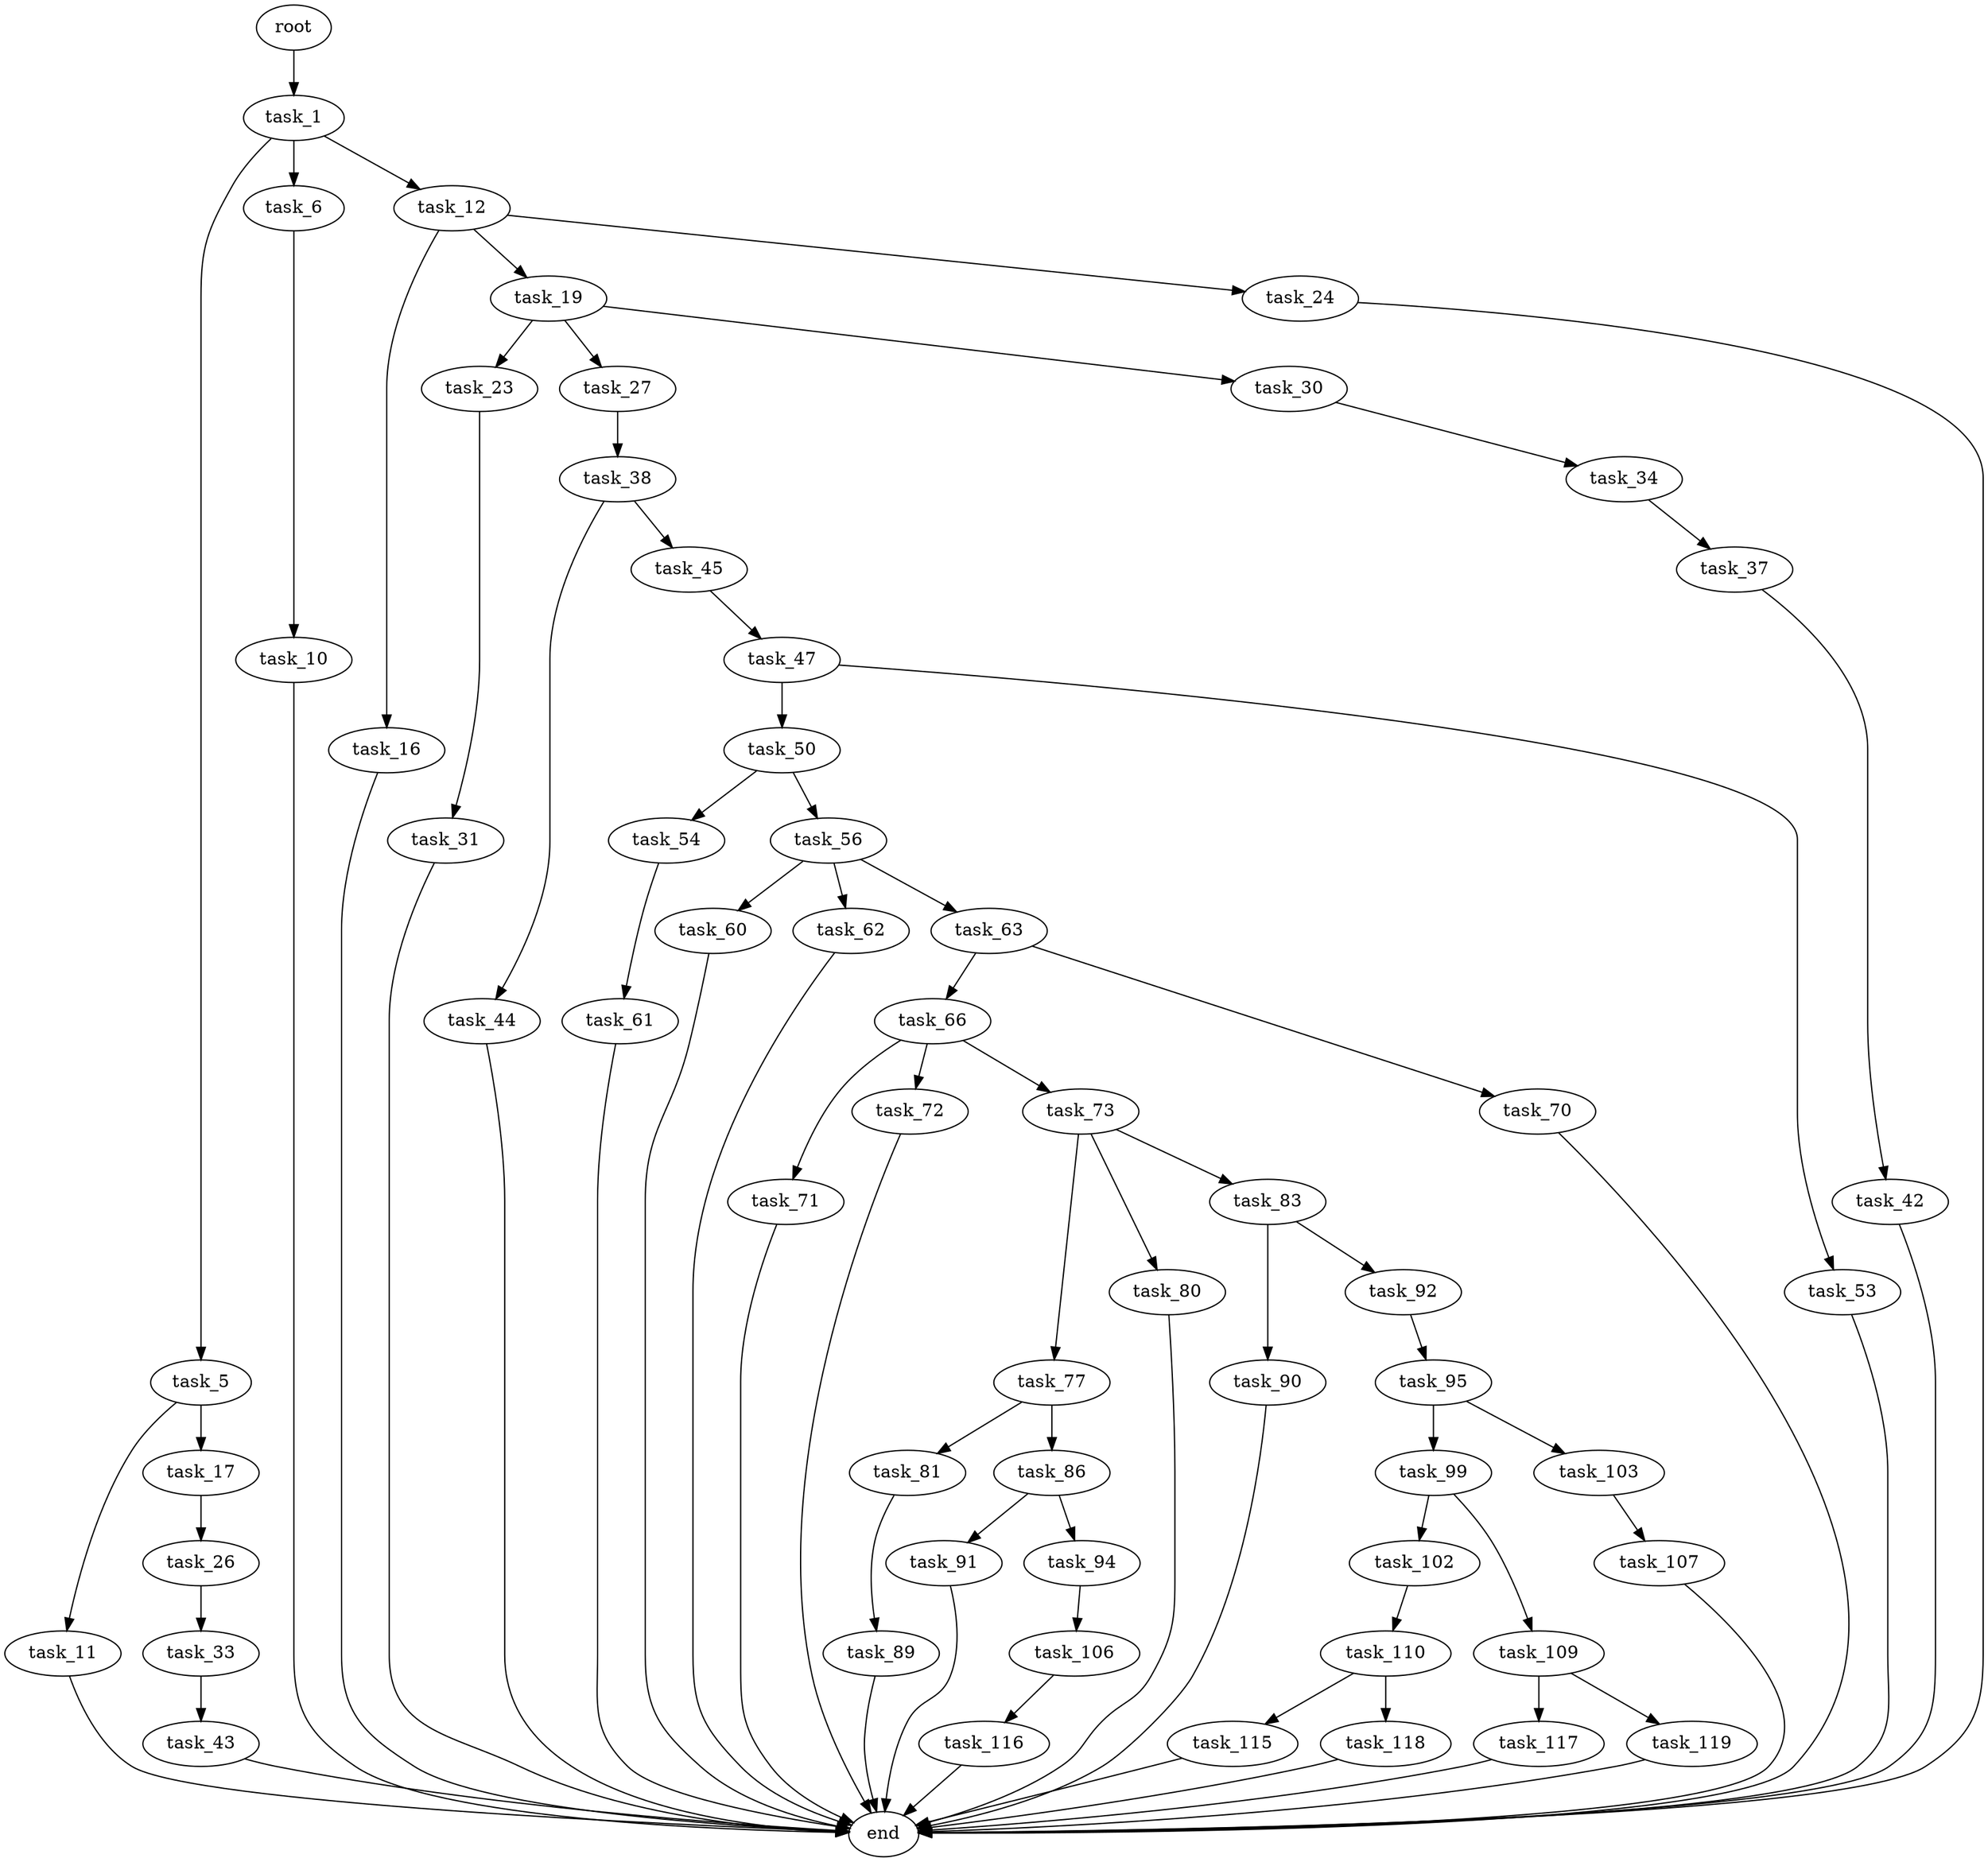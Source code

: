 digraph G {
  root [size="0.000000"];
  task_1 [size="7659759640.000000"];
  task_5 [size="876319873988.000000"];
  task_6 [size="782757789696.000000"];
  task_12 [size="22429549912.000000"];
  task_11 [size="1955884824.000000"];
  task_17 [size="782757789696.000000"];
  task_10 [size="263866330802.000000"];
  end [size="0.000000"];
  task_16 [size="308394482610.000000"];
  task_19 [size="2355878134.000000"];
  task_24 [size="8589934592.000000"];
  task_26 [size="28991029248.000000"];
  task_23 [size="608673799292.000000"];
  task_27 [size="66436199532.000000"];
  task_30 [size="1346104214334.000000"];
  task_31 [size="134217728000.000000"];
  task_33 [size="195223890935.000000"];
  task_38 [size="86816379744.000000"];
  task_34 [size="549755813888.000000"];
  task_43 [size="63040369696.000000"];
  task_37 [size="808580396.000000"];
  task_42 [size="368293445632.000000"];
  task_44 [size="24869058294.000000"];
  task_45 [size="134217728000.000000"];
  task_47 [size="656502419768.000000"];
  task_50 [size="8589934592.000000"];
  task_53 [size="28991029248.000000"];
  task_54 [size="6828963440.000000"];
  task_56 [size="40200721570.000000"];
  task_61 [size="2083236401.000000"];
  task_60 [size="3649048539.000000"];
  task_62 [size="835320346796.000000"];
  task_63 [size="17725492670.000000"];
  task_66 [size="28991029248.000000"];
  task_70 [size="1942034341.000000"];
  task_71 [size="7682399448.000000"];
  task_72 [size="46758025796.000000"];
  task_73 [size="368293445632.000000"];
  task_77 [size="88513406862.000000"];
  task_80 [size="23677153594.000000"];
  task_83 [size="204487244412.000000"];
  task_81 [size="36592930337.000000"];
  task_86 [size="17438503688.000000"];
  task_89 [size="42902311519.000000"];
  task_90 [size="2067426317.000000"];
  task_92 [size="368293445632.000000"];
  task_91 [size="28991029248.000000"];
  task_94 [size="18657872036.000000"];
  task_95 [size="68719476736.000000"];
  task_106 [size="56586625980.000000"];
  task_99 [size="1326905142.000000"];
  task_103 [size="782757789696.000000"];
  task_102 [size="896084289801.000000"];
  task_109 [size="34693961928.000000"];
  task_110 [size="782757789696.000000"];
  task_107 [size="119014065516.000000"];
  task_116 [size="195576708372.000000"];
  task_117 [size="1288400754471.000000"];
  task_119 [size="514809300950.000000"];
  task_115 [size="911088981091.000000"];
  task_118 [size="7413219854.000000"];

  root -> task_1 [size="1.000000"];
  task_1 -> task_5 [size="411041792.000000"];
  task_1 -> task_6 [size="411041792.000000"];
  task_1 -> task_12 [size="411041792.000000"];
  task_5 -> task_11 [size="536870912.000000"];
  task_5 -> task_17 [size="536870912.000000"];
  task_6 -> task_10 [size="679477248.000000"];
  task_12 -> task_16 [size="75497472.000000"];
  task_12 -> task_19 [size="75497472.000000"];
  task_12 -> task_24 [size="75497472.000000"];
  task_11 -> end [size="1.000000"];
  task_17 -> task_26 [size="679477248.000000"];
  task_10 -> end [size="1.000000"];
  task_16 -> end [size="1.000000"];
  task_19 -> task_23 [size="134217728.000000"];
  task_19 -> task_27 [size="134217728.000000"];
  task_19 -> task_30 [size="134217728.000000"];
  task_24 -> end [size="1.000000"];
  task_26 -> task_33 [size="75497472.000000"];
  task_23 -> task_31 [size="536870912.000000"];
  task_27 -> task_38 [size="134217728.000000"];
  task_30 -> task_34 [size="838860800.000000"];
  task_31 -> end [size="1.000000"];
  task_33 -> task_43 [size="209715200.000000"];
  task_38 -> task_44 [size="134217728.000000"];
  task_38 -> task_45 [size="134217728.000000"];
  task_34 -> task_37 [size="536870912.000000"];
  task_43 -> end [size="1.000000"];
  task_37 -> task_42 [size="33554432.000000"];
  task_42 -> end [size="1.000000"];
  task_44 -> end [size="1.000000"];
  task_45 -> task_47 [size="209715200.000000"];
  task_47 -> task_50 [size="536870912.000000"];
  task_47 -> task_53 [size="536870912.000000"];
  task_50 -> task_54 [size="33554432.000000"];
  task_50 -> task_56 [size="33554432.000000"];
  task_53 -> end [size="1.000000"];
  task_54 -> task_61 [size="134217728.000000"];
  task_56 -> task_60 [size="679477248.000000"];
  task_56 -> task_62 [size="679477248.000000"];
  task_56 -> task_63 [size="679477248.000000"];
  task_61 -> end [size="1.000000"];
  task_60 -> end [size="1.000000"];
  task_62 -> end [size="1.000000"];
  task_63 -> task_66 [size="411041792.000000"];
  task_63 -> task_70 [size="411041792.000000"];
  task_66 -> task_71 [size="75497472.000000"];
  task_66 -> task_72 [size="75497472.000000"];
  task_66 -> task_73 [size="75497472.000000"];
  task_70 -> end [size="1.000000"];
  task_71 -> end [size="1.000000"];
  task_72 -> end [size="1.000000"];
  task_73 -> task_77 [size="411041792.000000"];
  task_73 -> task_80 [size="411041792.000000"];
  task_73 -> task_83 [size="411041792.000000"];
  task_77 -> task_81 [size="75497472.000000"];
  task_77 -> task_86 [size="75497472.000000"];
  task_80 -> end [size="1.000000"];
  task_83 -> task_90 [size="134217728.000000"];
  task_83 -> task_92 [size="134217728.000000"];
  task_81 -> task_89 [size="679477248.000000"];
  task_86 -> task_91 [size="536870912.000000"];
  task_86 -> task_94 [size="536870912.000000"];
  task_89 -> end [size="1.000000"];
  task_90 -> end [size="1.000000"];
  task_92 -> task_95 [size="411041792.000000"];
  task_91 -> end [size="1.000000"];
  task_94 -> task_106 [size="411041792.000000"];
  task_95 -> task_99 [size="134217728.000000"];
  task_95 -> task_103 [size="134217728.000000"];
  task_106 -> task_116 [size="75497472.000000"];
  task_99 -> task_102 [size="75497472.000000"];
  task_99 -> task_109 [size="75497472.000000"];
  task_103 -> task_107 [size="679477248.000000"];
  task_102 -> task_110 [size="679477248.000000"];
  task_109 -> task_117 [size="134217728.000000"];
  task_109 -> task_119 [size="134217728.000000"];
  task_110 -> task_115 [size="679477248.000000"];
  task_110 -> task_118 [size="679477248.000000"];
  task_107 -> end [size="1.000000"];
  task_116 -> end [size="1.000000"];
  task_117 -> end [size="1.000000"];
  task_119 -> end [size="1.000000"];
  task_115 -> end [size="1.000000"];
  task_118 -> end [size="1.000000"];
}
